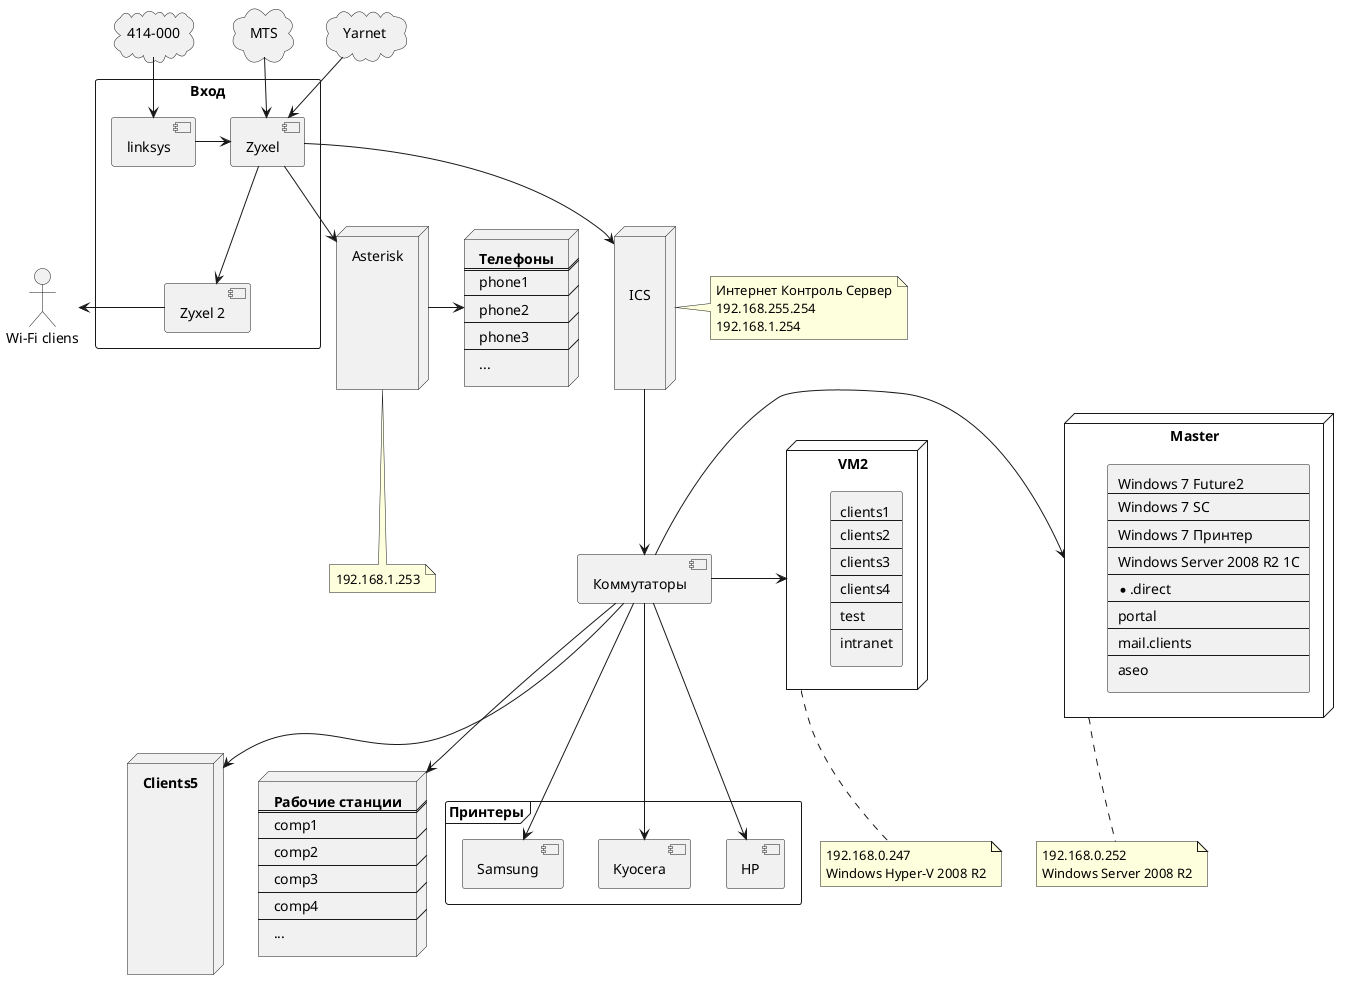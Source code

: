 @startuml

actor "Wi-Fi cliens" as wifi
cloud "414-000" as number
cloud MTS
cloud Yarnet

rectangle "Вход" {
  component "Zyxel Keenetic" as Zyxel
  [Zyxel]
  [Zyxel 2]
  [linksys]
}

node "Asterisk\n\n\n\n\n\n" as Asterisk {

}

node phones [
  **Телефоны**
  ====
  phone1
  ----
  phone2
  ----
  phone3
  ----
  ...
]

node "\n\nICS\n\n\n\n" as ICS {
  
}

node VM2 { 
  rectangle r2 [
    clients1
    ----
    clients2
    ----
    clients3
    ----
    clients4
    ----
    test
    ----
    intranet
  ]
}

node "**Clients5**\n\n\n\n\n\n\n\n\n" as Clients5 {
  
}

node Master {
rectangle r1 [
  Windows 7 Future2
  ----
  Windows 7 SC
  ----
  Windows 7 Принтер
  ----
  Windows Server 2008 R2 1С
  ----
  *.direct
  ----
  portal
  ----
  mail.clients
  ----
  aseo
]
}

node comps [
  **Рабочие станции**
  ===
  comp1
  ----
  comp2
  ----
  comp3
  ----
  comp4
  ----
  ...
]

frame "Принтеры" {
  [HP]
  [Kyocera]
  [Samsung]
}

(MTS) -d-> [Zyxel]
(Yarnet) -d-> [Zyxel]
[Zyxel] --> [Zyxel 2]
[Zyxel] --> Asterisk

[Zyxel 2] -l-> wifi

[Zyxel] --> ICS
ICS -d-> [Коммутаторы]

number --> [linksys]
[linksys] -> [Zyxel]
Asterisk -r-> phones

[Коммутаторы] -> VM2
[Коммутаторы] -> Master
[Коммутаторы] -d-> Clients5
[Коммутаторы] --> [HP]
[Коммутаторы] --> [Kyocera]
[Коммутаторы] --> [Samsung]
[Коммутаторы] --> comps


note bottom of VM2
  192.168.0.247
  Windows Hyper-V 2008 R2
end note

note bottom of Master
  192.168.0.252
  Windows Server 2008 R2
end note

note right of ICS
  Интернет Контроль Сервер
  192.168.255.254
  192.168.1.254
end note

note bottom of Asterisk
192.168.1.253
end note

@enduml